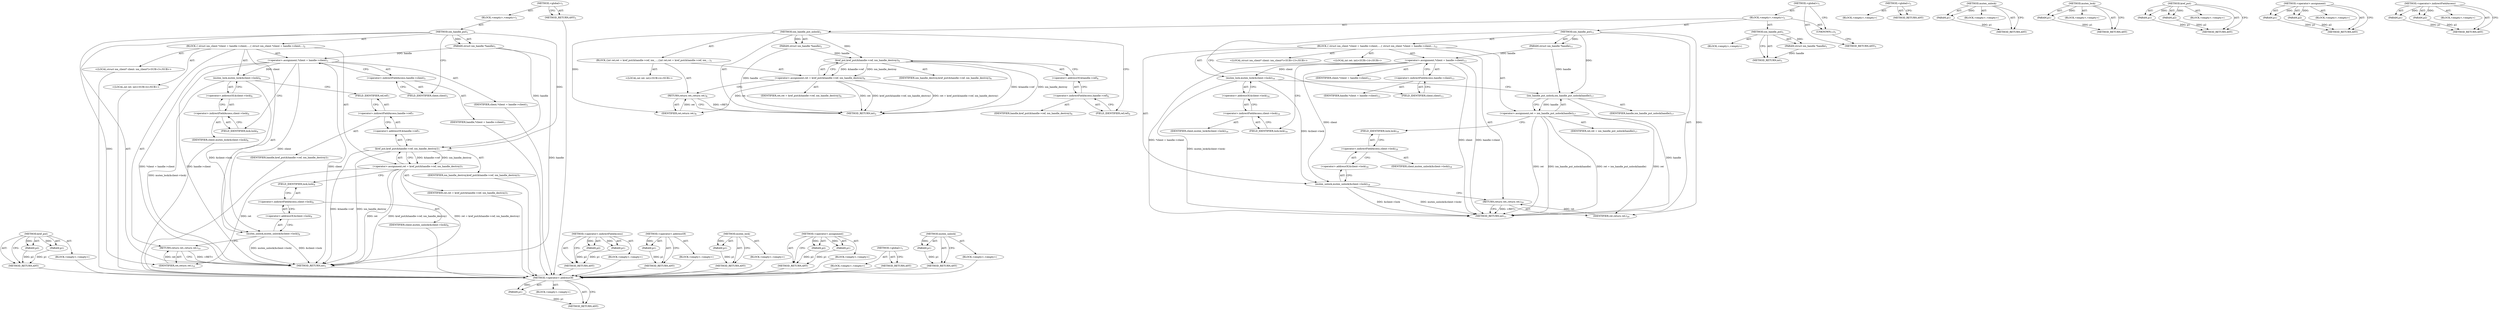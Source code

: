 digraph "&lt;operator&gt;.indirectFieldAccess" {
vulnerable_77 [label=<(METHOD,kref_put)>];
vulnerable_78 [label=<(PARAM,p1)>];
vulnerable_79 [label=<(PARAM,p2)>];
vulnerable_80 [label=<(BLOCK,&lt;empty&gt;,&lt;empty&gt;)>];
vulnerable_81 [label=<(METHOD_RETURN,ANY)>];
vulnerable_6 [label=<(METHOD,&lt;global&gt;)<SUB>1</SUB>>];
vulnerable_7 [label=<(BLOCK,&lt;empty&gt;,&lt;empty&gt;)<SUB>1</SUB>>];
vulnerable_8 [label=<(METHOD,ion_handle_put)<SUB>1</SUB>>];
vulnerable_9 [label=<(PARAM,struct ion_handle *handle)<SUB>1</SUB>>];
vulnerable_10 [label=<(BLOCK,{
 	struct ion_client *client = handle-&gt;client;...,{
 	struct ion_client *client = handle-&gt;client;...)<SUB>2</SUB>>];
vulnerable_11 [label="<(LOCAL,struct ion_client* client: ion_client*)<SUB>3</SUB>>"];
vulnerable_12 [label=<(&lt;operator&gt;.assignment,*client = handle-&gt;client)<SUB>3</SUB>>];
vulnerable_13 [label=<(IDENTIFIER,client,*client = handle-&gt;client)<SUB>3</SUB>>];
vulnerable_14 [label=<(&lt;operator&gt;.indirectFieldAccess,handle-&gt;client)<SUB>3</SUB>>];
vulnerable_15 [label=<(IDENTIFIER,handle,*client = handle-&gt;client)<SUB>3</SUB>>];
vulnerable_16 [label=<(FIELD_IDENTIFIER,client,client)<SUB>3</SUB>>];
vulnerable_17 [label="<(LOCAL,int ret: int)<SUB>4</SUB>>"];
vulnerable_18 [label=<(mutex_lock,mutex_lock(&amp;client-&gt;lock))<SUB>6</SUB>>];
vulnerable_19 [label=<(&lt;operator&gt;.addressOf,&amp;client-&gt;lock)<SUB>6</SUB>>];
vulnerable_20 [label=<(&lt;operator&gt;.indirectFieldAccess,client-&gt;lock)<SUB>6</SUB>>];
vulnerable_21 [label=<(IDENTIFIER,client,mutex_lock(&amp;client-&gt;lock))<SUB>6</SUB>>];
vulnerable_22 [label=<(FIELD_IDENTIFIER,lock,lock)<SUB>6</SUB>>];
vulnerable_23 [label=<(&lt;operator&gt;.assignment,ret = kref_put(&amp;handle-&gt;ref, ion_handle_destroy))<SUB>7</SUB>>];
vulnerable_24 [label=<(IDENTIFIER,ret,ret = kref_put(&amp;handle-&gt;ref, ion_handle_destroy))<SUB>7</SUB>>];
vulnerable_25 [label=<(kref_put,kref_put(&amp;handle-&gt;ref, ion_handle_destroy))<SUB>7</SUB>>];
vulnerable_26 [label=<(&lt;operator&gt;.addressOf,&amp;handle-&gt;ref)<SUB>7</SUB>>];
vulnerable_27 [label=<(&lt;operator&gt;.indirectFieldAccess,handle-&gt;ref)<SUB>7</SUB>>];
vulnerable_28 [label=<(IDENTIFIER,handle,kref_put(&amp;handle-&gt;ref, ion_handle_destroy))<SUB>7</SUB>>];
vulnerable_29 [label=<(FIELD_IDENTIFIER,ref,ref)<SUB>7</SUB>>];
vulnerable_30 [label=<(IDENTIFIER,ion_handle_destroy,kref_put(&amp;handle-&gt;ref, ion_handle_destroy))<SUB>7</SUB>>];
vulnerable_31 [label=<(mutex_unlock,mutex_unlock(&amp;client-&gt;lock))<SUB>8</SUB>>];
vulnerable_32 [label=<(&lt;operator&gt;.addressOf,&amp;client-&gt;lock)<SUB>8</SUB>>];
vulnerable_33 [label=<(&lt;operator&gt;.indirectFieldAccess,client-&gt;lock)<SUB>8</SUB>>];
vulnerable_34 [label=<(IDENTIFIER,client,mutex_unlock(&amp;client-&gt;lock))<SUB>8</SUB>>];
vulnerable_35 [label=<(FIELD_IDENTIFIER,lock,lock)<SUB>8</SUB>>];
vulnerable_36 [label=<(RETURN,return ret;,return ret;)<SUB>10</SUB>>];
vulnerable_37 [label=<(IDENTIFIER,ret,return ret;)<SUB>10</SUB>>];
vulnerable_38 [label=<(METHOD_RETURN,int)<SUB>1</SUB>>];
vulnerable_40 [label=<(METHOD_RETURN,ANY)<SUB>1</SUB>>];
vulnerable_64 [label=<(METHOD,&lt;operator&gt;.indirectFieldAccess)>];
vulnerable_65 [label=<(PARAM,p1)>];
vulnerable_66 [label=<(PARAM,p2)>];
vulnerable_67 [label=<(BLOCK,&lt;empty&gt;,&lt;empty&gt;)>];
vulnerable_68 [label=<(METHOD_RETURN,ANY)>];
vulnerable_73 [label=<(METHOD,&lt;operator&gt;.addressOf)>];
vulnerable_74 [label=<(PARAM,p1)>];
vulnerable_75 [label=<(BLOCK,&lt;empty&gt;,&lt;empty&gt;)>];
vulnerable_76 [label=<(METHOD_RETURN,ANY)>];
vulnerable_69 [label=<(METHOD,mutex_lock)>];
vulnerable_70 [label=<(PARAM,p1)>];
vulnerable_71 [label=<(BLOCK,&lt;empty&gt;,&lt;empty&gt;)>];
vulnerable_72 [label=<(METHOD_RETURN,ANY)>];
vulnerable_59 [label=<(METHOD,&lt;operator&gt;.assignment)>];
vulnerable_60 [label=<(PARAM,p1)>];
vulnerable_61 [label=<(PARAM,p2)>];
vulnerable_62 [label=<(BLOCK,&lt;empty&gt;,&lt;empty&gt;)>];
vulnerable_63 [label=<(METHOD_RETURN,ANY)>];
vulnerable_53 [label=<(METHOD,&lt;global&gt;)<SUB>1</SUB>>];
vulnerable_54 [label=<(BLOCK,&lt;empty&gt;,&lt;empty&gt;)>];
vulnerable_55 [label=<(METHOD_RETURN,ANY)>];
vulnerable_82 [label=<(METHOD,mutex_unlock)>];
vulnerable_83 [label=<(PARAM,p1)>];
vulnerable_84 [label=<(BLOCK,&lt;empty&gt;,&lt;empty&gt;)>];
vulnerable_85 [label=<(METHOD_RETURN,ANY)>];
fixed_87 [label=<(METHOD,&lt;operator&gt;.addressOf)>];
fixed_88 [label=<(PARAM,p1)>];
fixed_89 [label=<(BLOCK,&lt;empty&gt;,&lt;empty&gt;)>];
fixed_90 [label=<(METHOD_RETURN,ANY)>];
fixed_6 [label=<(METHOD,&lt;global&gt;)<SUB>1</SUB>>];
fixed_7 [label=<(BLOCK,&lt;empty&gt;,&lt;empty&gt;)<SUB>1</SUB>>];
fixed_8 [label=<(METHOD,ion_handle_put)<SUB>1</SUB>>];
fixed_9 [label=<(PARAM,struct ion_handle *handle)<SUB>1</SUB>>];
fixed_10 [label=<(BLOCK,&lt;empty&gt;,&lt;empty&gt;)>];
fixed_11 [label=<(METHOD_RETURN,int)<SUB>1</SUB>>];
fixed_13 [label=<(UNKNOWN,),))<SUB>1</SUB>>];
fixed_14 [label=<(METHOD,ion_handle_put_nolock)<SUB>2</SUB>>];
fixed_15 [label=<(PARAM,struct ion_handle *handle)<SUB>2</SUB>>];
fixed_16 [label=<(BLOCK,{
	int ret;

	ret = kref_put(&amp;handle-&gt;ref, ion_...,{
	int ret;

	ret = kref_put(&amp;handle-&gt;ref, ion_...)<SUB>3</SUB>>];
fixed_17 [label="<(LOCAL,int ret: int)<SUB>4</SUB>>"];
fixed_18 [label=<(&lt;operator&gt;.assignment,ret = kref_put(&amp;handle-&gt;ref, ion_handle_destroy))<SUB>6</SUB>>];
fixed_19 [label=<(IDENTIFIER,ret,ret = kref_put(&amp;handle-&gt;ref, ion_handle_destroy))<SUB>6</SUB>>];
fixed_20 [label=<(kref_put,kref_put(&amp;handle-&gt;ref, ion_handle_destroy))<SUB>6</SUB>>];
fixed_21 [label=<(&lt;operator&gt;.addressOf,&amp;handle-&gt;ref)<SUB>6</SUB>>];
fixed_22 [label=<(&lt;operator&gt;.indirectFieldAccess,handle-&gt;ref)<SUB>6</SUB>>];
fixed_23 [label=<(IDENTIFIER,handle,kref_put(&amp;handle-&gt;ref, ion_handle_destroy))<SUB>6</SUB>>];
fixed_24 [label=<(FIELD_IDENTIFIER,ref,ref)<SUB>6</SUB>>];
fixed_25 [label=<(IDENTIFIER,ion_handle_destroy,kref_put(&amp;handle-&gt;ref, ion_handle_destroy))<SUB>6</SUB>>];
fixed_26 [label=<(RETURN,return ret;,return ret;)<SUB>8</SUB>>];
fixed_27 [label=<(IDENTIFIER,ret,return ret;)<SUB>8</SUB>>];
fixed_28 [label=<(METHOD_RETURN,int)<SUB>2</SUB>>];
fixed_30 [label=<(METHOD,ion_handle_put)<SUB>11</SUB>>];
fixed_31 [label=<(PARAM,struct ion_handle *handle)<SUB>11</SUB>>];
fixed_32 [label=<(BLOCK,{
 	struct ion_client *client = handle-&gt;client;...,{
 	struct ion_client *client = handle-&gt;client;...)<SUB>12</SUB>>];
fixed_33 [label="<(LOCAL,struct ion_client* client: ion_client*)<SUB>13</SUB>>"];
fixed_34 [label=<(&lt;operator&gt;.assignment,*client = handle-&gt;client)<SUB>13</SUB>>];
fixed_35 [label=<(IDENTIFIER,client,*client = handle-&gt;client)<SUB>13</SUB>>];
fixed_36 [label=<(&lt;operator&gt;.indirectFieldAccess,handle-&gt;client)<SUB>13</SUB>>];
fixed_37 [label=<(IDENTIFIER,handle,*client = handle-&gt;client)<SUB>13</SUB>>];
fixed_38 [label=<(FIELD_IDENTIFIER,client,client)<SUB>13</SUB>>];
fixed_39 [label="<(LOCAL,int ret: int)<SUB>14</SUB>>"];
fixed_40 [label=<(mutex_lock,mutex_lock(&amp;client-&gt;lock))<SUB>16</SUB>>];
fixed_41 [label=<(&lt;operator&gt;.addressOf,&amp;client-&gt;lock)<SUB>16</SUB>>];
fixed_42 [label=<(&lt;operator&gt;.indirectFieldAccess,client-&gt;lock)<SUB>16</SUB>>];
fixed_43 [label=<(IDENTIFIER,client,mutex_lock(&amp;client-&gt;lock))<SUB>16</SUB>>];
fixed_44 [label=<(FIELD_IDENTIFIER,lock,lock)<SUB>16</SUB>>];
fixed_45 [label=<(&lt;operator&gt;.assignment,ret = ion_handle_put_nolock(handle))<SUB>17</SUB>>];
fixed_46 [label=<(IDENTIFIER,ret,ret = ion_handle_put_nolock(handle))<SUB>17</SUB>>];
fixed_47 [label=<(ion_handle_put_nolock,ion_handle_put_nolock(handle))<SUB>17</SUB>>];
fixed_48 [label=<(IDENTIFIER,handle,ion_handle_put_nolock(handle))<SUB>17</SUB>>];
fixed_49 [label=<(mutex_unlock,mutex_unlock(&amp;client-&gt;lock))<SUB>18</SUB>>];
fixed_50 [label=<(&lt;operator&gt;.addressOf,&amp;client-&gt;lock)<SUB>18</SUB>>];
fixed_51 [label=<(&lt;operator&gt;.indirectFieldAccess,client-&gt;lock)<SUB>18</SUB>>];
fixed_52 [label=<(IDENTIFIER,client,mutex_unlock(&amp;client-&gt;lock))<SUB>18</SUB>>];
fixed_53 [label=<(FIELD_IDENTIFIER,lock,lock)<SUB>18</SUB>>];
fixed_54 [label=<(RETURN,return ret;,return ret;)<SUB>20</SUB>>];
fixed_55 [label=<(IDENTIFIER,ret,return ret;)<SUB>20</SUB>>];
fixed_56 [label=<(METHOD_RETURN,int)<SUB>11</SUB>>];
fixed_58 [label=<(METHOD_RETURN,ANY)<SUB>1</SUB>>];
fixed_71 [label=<(METHOD,&lt;global&gt;)<SUB>1</SUB>>];
fixed_72 [label=<(BLOCK,&lt;empty&gt;,&lt;empty&gt;)>];
fixed_73 [label=<(METHOD_RETURN,ANY)>];
fixed_100 [label=<(METHOD,mutex_unlock)>];
fixed_101 [label=<(PARAM,p1)>];
fixed_102 [label=<(BLOCK,&lt;empty&gt;,&lt;empty&gt;)>];
fixed_103 [label=<(METHOD_RETURN,ANY)>];
fixed_96 [label=<(METHOD,mutex_lock)>];
fixed_97 [label=<(PARAM,p1)>];
fixed_98 [label=<(BLOCK,&lt;empty&gt;,&lt;empty&gt;)>];
fixed_99 [label=<(METHOD_RETURN,ANY)>];
fixed_82 [label=<(METHOD,kref_put)>];
fixed_83 [label=<(PARAM,p1)>];
fixed_84 [label=<(PARAM,p2)>];
fixed_85 [label=<(BLOCK,&lt;empty&gt;,&lt;empty&gt;)>];
fixed_86 [label=<(METHOD_RETURN,ANY)>];
fixed_77 [label=<(METHOD,&lt;operator&gt;.assignment)>];
fixed_78 [label=<(PARAM,p1)>];
fixed_79 [label=<(PARAM,p2)>];
fixed_80 [label=<(BLOCK,&lt;empty&gt;,&lt;empty&gt;)>];
fixed_81 [label=<(METHOD_RETURN,ANY)>];
fixed_91 [label=<(METHOD,&lt;operator&gt;.indirectFieldAccess)>];
fixed_92 [label=<(PARAM,p1)>];
fixed_93 [label=<(PARAM,p2)>];
fixed_94 [label=<(BLOCK,&lt;empty&gt;,&lt;empty&gt;)>];
fixed_95 [label=<(METHOD_RETURN,ANY)>];
vulnerable_77 -> vulnerable_78  [key=0, label="AST: "];
vulnerable_77 -> vulnerable_78  [key=1, label="DDG: "];
vulnerable_77 -> vulnerable_80  [key=0, label="AST: "];
vulnerable_77 -> vulnerable_79  [key=0, label="AST: "];
vulnerable_77 -> vulnerable_79  [key=1, label="DDG: "];
vulnerable_77 -> vulnerable_81  [key=0, label="AST: "];
vulnerable_77 -> vulnerable_81  [key=1, label="CFG: "];
vulnerable_78 -> vulnerable_81  [key=0, label="DDG: p1"];
vulnerable_79 -> vulnerable_81  [key=0, label="DDG: p2"];
vulnerable_80 -> fixed_87  [key=0];
vulnerable_81 -> fixed_87  [key=0];
vulnerable_6 -> vulnerable_7  [key=0, label="AST: "];
vulnerable_6 -> vulnerable_40  [key=0, label="AST: "];
vulnerable_6 -> vulnerable_40  [key=1, label="CFG: "];
vulnerable_7 -> vulnerable_8  [key=0, label="AST: "];
vulnerable_8 -> vulnerable_9  [key=0, label="AST: "];
vulnerable_8 -> vulnerable_9  [key=1, label="DDG: "];
vulnerable_8 -> vulnerable_10  [key=0, label="AST: "];
vulnerable_8 -> vulnerable_38  [key=0, label="AST: "];
vulnerable_8 -> vulnerable_16  [key=0, label="CFG: "];
vulnerable_8 -> vulnerable_37  [key=0, label="DDG: "];
vulnerable_8 -> vulnerable_25  [key=0, label="DDG: "];
vulnerable_9 -> vulnerable_38  [key=0, label="DDG: handle"];
vulnerable_9 -> vulnerable_12  [key=0, label="DDG: handle"];
vulnerable_9 -> vulnerable_25  [key=0, label="DDG: handle"];
vulnerable_10 -> vulnerable_11  [key=0, label="AST: "];
vulnerable_10 -> vulnerable_12  [key=0, label="AST: "];
vulnerable_10 -> vulnerable_17  [key=0, label="AST: "];
vulnerable_10 -> vulnerable_18  [key=0, label="AST: "];
vulnerable_10 -> vulnerable_23  [key=0, label="AST: "];
vulnerable_10 -> vulnerable_31  [key=0, label="AST: "];
vulnerable_10 -> vulnerable_36  [key=0, label="AST: "];
vulnerable_11 -> fixed_87  [key=0];
vulnerable_12 -> vulnerable_13  [key=0, label="AST: "];
vulnerable_12 -> vulnerable_14  [key=0, label="AST: "];
vulnerable_12 -> vulnerable_22  [key=0, label="CFG: "];
vulnerable_12 -> vulnerable_38  [key=0, label="DDG: client"];
vulnerable_12 -> vulnerable_38  [key=1, label="DDG: handle-&gt;client"];
vulnerable_12 -> vulnerable_38  [key=2, label="DDG: *client = handle-&gt;client"];
vulnerable_12 -> vulnerable_18  [key=0, label="DDG: client"];
vulnerable_12 -> vulnerable_31  [key=0, label="DDG: client"];
vulnerable_13 -> fixed_87  [key=0];
vulnerable_14 -> vulnerable_15  [key=0, label="AST: "];
vulnerable_14 -> vulnerable_16  [key=0, label="AST: "];
vulnerable_14 -> vulnerable_12  [key=0, label="CFG: "];
vulnerable_15 -> fixed_87  [key=0];
vulnerable_16 -> vulnerable_14  [key=0, label="CFG: "];
vulnerable_17 -> fixed_87  [key=0];
vulnerable_18 -> vulnerable_19  [key=0, label="AST: "];
vulnerable_18 -> vulnerable_29  [key=0, label="CFG: "];
vulnerable_18 -> vulnerable_38  [key=0, label="DDG: mutex_lock(&amp;client-&gt;lock)"];
vulnerable_18 -> vulnerable_31  [key=0, label="DDG: &amp;client-&gt;lock"];
vulnerable_19 -> vulnerable_20  [key=0, label="AST: "];
vulnerable_19 -> vulnerable_18  [key=0, label="CFG: "];
vulnerable_20 -> vulnerable_21  [key=0, label="AST: "];
vulnerable_20 -> vulnerable_22  [key=0, label="AST: "];
vulnerable_20 -> vulnerable_19  [key=0, label="CFG: "];
vulnerable_21 -> fixed_87  [key=0];
vulnerable_22 -> vulnerable_20  [key=0, label="CFG: "];
vulnerable_23 -> vulnerable_24  [key=0, label="AST: "];
vulnerable_23 -> vulnerable_25  [key=0, label="AST: "];
vulnerable_23 -> vulnerable_35  [key=0, label="CFG: "];
vulnerable_23 -> vulnerable_38  [key=0, label="DDG: ret"];
vulnerable_23 -> vulnerable_38  [key=1, label="DDG: kref_put(&amp;handle-&gt;ref, ion_handle_destroy)"];
vulnerable_23 -> vulnerable_38  [key=2, label="DDG: ret = kref_put(&amp;handle-&gt;ref, ion_handle_destroy)"];
vulnerable_23 -> vulnerable_37  [key=0, label="DDG: ret"];
vulnerable_24 -> fixed_87  [key=0];
vulnerable_25 -> vulnerable_26  [key=0, label="AST: "];
vulnerable_25 -> vulnerable_30  [key=0, label="AST: "];
vulnerable_25 -> vulnerable_23  [key=0, label="CFG: "];
vulnerable_25 -> vulnerable_23  [key=1, label="DDG: &amp;handle-&gt;ref"];
vulnerable_25 -> vulnerable_23  [key=2, label="DDG: ion_handle_destroy"];
vulnerable_25 -> vulnerable_38  [key=0, label="DDG: &amp;handle-&gt;ref"];
vulnerable_25 -> vulnerable_38  [key=1, label="DDG: ion_handle_destroy"];
vulnerable_26 -> vulnerable_27  [key=0, label="AST: "];
vulnerable_26 -> vulnerable_25  [key=0, label="CFG: "];
vulnerable_27 -> vulnerable_28  [key=0, label="AST: "];
vulnerable_27 -> vulnerable_29  [key=0, label="AST: "];
vulnerable_27 -> vulnerable_26  [key=0, label="CFG: "];
vulnerable_28 -> fixed_87  [key=0];
vulnerable_29 -> vulnerable_27  [key=0, label="CFG: "];
vulnerable_30 -> fixed_87  [key=0];
vulnerable_31 -> vulnerable_32  [key=0, label="AST: "];
vulnerable_31 -> vulnerable_36  [key=0, label="CFG: "];
vulnerable_31 -> vulnerable_38  [key=0, label="DDG: &amp;client-&gt;lock"];
vulnerable_31 -> vulnerable_38  [key=1, label="DDG: mutex_unlock(&amp;client-&gt;lock)"];
vulnerable_32 -> vulnerable_33  [key=0, label="AST: "];
vulnerable_32 -> vulnerable_31  [key=0, label="CFG: "];
vulnerable_33 -> vulnerable_34  [key=0, label="AST: "];
vulnerable_33 -> vulnerable_35  [key=0, label="AST: "];
vulnerable_33 -> vulnerable_32  [key=0, label="CFG: "];
vulnerable_34 -> fixed_87  [key=0];
vulnerable_35 -> vulnerable_33  [key=0, label="CFG: "];
vulnerable_36 -> vulnerable_37  [key=0, label="AST: "];
vulnerable_36 -> vulnerable_38  [key=0, label="CFG: "];
vulnerable_36 -> vulnerable_38  [key=1, label="DDG: &lt;RET&gt;"];
vulnerable_37 -> vulnerable_36  [key=0, label="DDG: ret"];
vulnerable_38 -> fixed_87  [key=0];
vulnerable_40 -> fixed_87  [key=0];
vulnerable_64 -> vulnerable_65  [key=0, label="AST: "];
vulnerable_64 -> vulnerable_65  [key=1, label="DDG: "];
vulnerable_64 -> vulnerable_67  [key=0, label="AST: "];
vulnerable_64 -> vulnerable_66  [key=0, label="AST: "];
vulnerable_64 -> vulnerable_66  [key=1, label="DDG: "];
vulnerable_64 -> vulnerable_68  [key=0, label="AST: "];
vulnerable_64 -> vulnerable_68  [key=1, label="CFG: "];
vulnerable_65 -> vulnerable_68  [key=0, label="DDG: p1"];
vulnerable_66 -> vulnerable_68  [key=0, label="DDG: p2"];
vulnerable_67 -> fixed_87  [key=0];
vulnerable_68 -> fixed_87  [key=0];
vulnerable_73 -> vulnerable_74  [key=0, label="AST: "];
vulnerable_73 -> vulnerable_74  [key=1, label="DDG: "];
vulnerable_73 -> vulnerable_75  [key=0, label="AST: "];
vulnerable_73 -> vulnerable_76  [key=0, label="AST: "];
vulnerable_73 -> vulnerable_76  [key=1, label="CFG: "];
vulnerable_74 -> vulnerable_76  [key=0, label="DDG: p1"];
vulnerable_75 -> fixed_87  [key=0];
vulnerable_76 -> fixed_87  [key=0];
vulnerable_69 -> vulnerable_70  [key=0, label="AST: "];
vulnerable_69 -> vulnerable_70  [key=1, label="DDG: "];
vulnerable_69 -> vulnerable_71  [key=0, label="AST: "];
vulnerable_69 -> vulnerable_72  [key=0, label="AST: "];
vulnerable_69 -> vulnerable_72  [key=1, label="CFG: "];
vulnerable_70 -> vulnerable_72  [key=0, label="DDG: p1"];
vulnerable_71 -> fixed_87  [key=0];
vulnerable_72 -> fixed_87  [key=0];
vulnerable_59 -> vulnerable_60  [key=0, label="AST: "];
vulnerable_59 -> vulnerable_60  [key=1, label="DDG: "];
vulnerable_59 -> vulnerable_62  [key=0, label="AST: "];
vulnerable_59 -> vulnerable_61  [key=0, label="AST: "];
vulnerable_59 -> vulnerable_61  [key=1, label="DDG: "];
vulnerable_59 -> vulnerable_63  [key=0, label="AST: "];
vulnerable_59 -> vulnerable_63  [key=1, label="CFG: "];
vulnerable_60 -> vulnerable_63  [key=0, label="DDG: p1"];
vulnerable_61 -> vulnerable_63  [key=0, label="DDG: p2"];
vulnerable_62 -> fixed_87  [key=0];
vulnerable_63 -> fixed_87  [key=0];
vulnerable_53 -> vulnerable_54  [key=0, label="AST: "];
vulnerable_53 -> vulnerable_55  [key=0, label="AST: "];
vulnerable_53 -> vulnerable_55  [key=1, label="CFG: "];
vulnerable_54 -> fixed_87  [key=0];
vulnerable_55 -> fixed_87  [key=0];
vulnerable_82 -> vulnerable_83  [key=0, label="AST: "];
vulnerable_82 -> vulnerable_83  [key=1, label="DDG: "];
vulnerable_82 -> vulnerable_84  [key=0, label="AST: "];
vulnerable_82 -> vulnerable_85  [key=0, label="AST: "];
vulnerable_82 -> vulnerable_85  [key=1, label="CFG: "];
vulnerable_83 -> vulnerable_85  [key=0, label="DDG: p1"];
vulnerable_84 -> fixed_87  [key=0];
vulnerable_85 -> fixed_87  [key=0];
fixed_87 -> fixed_88  [key=0, label="AST: "];
fixed_87 -> fixed_88  [key=1, label="DDG: "];
fixed_87 -> fixed_89  [key=0, label="AST: "];
fixed_87 -> fixed_90  [key=0, label="AST: "];
fixed_87 -> fixed_90  [key=1, label="CFG: "];
fixed_88 -> fixed_90  [key=0, label="DDG: p1"];
fixed_6 -> fixed_7  [key=0, label="AST: "];
fixed_6 -> fixed_58  [key=0, label="AST: "];
fixed_6 -> fixed_13  [key=0, label="CFG: "];
fixed_7 -> fixed_8  [key=0, label="AST: "];
fixed_7 -> fixed_13  [key=0, label="AST: "];
fixed_7 -> fixed_14  [key=0, label="AST: "];
fixed_7 -> fixed_30  [key=0, label="AST: "];
fixed_8 -> fixed_9  [key=0, label="AST: "];
fixed_8 -> fixed_9  [key=1, label="DDG: "];
fixed_8 -> fixed_10  [key=0, label="AST: "];
fixed_8 -> fixed_11  [key=0, label="AST: "];
fixed_8 -> fixed_11  [key=1, label="CFG: "];
fixed_9 -> fixed_11  [key=0, label="DDG: handle"];
fixed_13 -> fixed_58  [key=0, label="CFG: "];
fixed_14 -> fixed_15  [key=0, label="AST: "];
fixed_14 -> fixed_15  [key=1, label="DDG: "];
fixed_14 -> fixed_16  [key=0, label="AST: "];
fixed_14 -> fixed_28  [key=0, label="AST: "];
fixed_14 -> fixed_24  [key=0, label="CFG: "];
fixed_14 -> fixed_27  [key=0, label="DDG: "];
fixed_14 -> fixed_20  [key=0, label="DDG: "];
fixed_15 -> fixed_28  [key=0, label="DDG: handle"];
fixed_15 -> fixed_20  [key=0, label="DDG: handle"];
fixed_16 -> fixed_17  [key=0, label="AST: "];
fixed_16 -> fixed_18  [key=0, label="AST: "];
fixed_16 -> fixed_26  [key=0, label="AST: "];
fixed_18 -> fixed_19  [key=0, label="AST: "];
fixed_18 -> fixed_20  [key=0, label="AST: "];
fixed_18 -> fixed_26  [key=0, label="CFG: "];
fixed_18 -> fixed_28  [key=0, label="DDG: ret"];
fixed_18 -> fixed_28  [key=1, label="DDG: kref_put(&amp;handle-&gt;ref, ion_handle_destroy)"];
fixed_18 -> fixed_28  [key=2, label="DDG: ret = kref_put(&amp;handle-&gt;ref, ion_handle_destroy)"];
fixed_18 -> fixed_27  [key=0, label="DDG: ret"];
fixed_20 -> fixed_21  [key=0, label="AST: "];
fixed_20 -> fixed_25  [key=0, label="AST: "];
fixed_20 -> fixed_18  [key=0, label="CFG: "];
fixed_20 -> fixed_18  [key=1, label="DDG: &amp;handle-&gt;ref"];
fixed_20 -> fixed_18  [key=2, label="DDG: ion_handle_destroy"];
fixed_20 -> fixed_28  [key=0, label="DDG: &amp;handle-&gt;ref"];
fixed_20 -> fixed_28  [key=1, label="DDG: ion_handle_destroy"];
fixed_21 -> fixed_22  [key=0, label="AST: "];
fixed_21 -> fixed_20  [key=0, label="CFG: "];
fixed_22 -> fixed_23  [key=0, label="AST: "];
fixed_22 -> fixed_24  [key=0, label="AST: "];
fixed_22 -> fixed_21  [key=0, label="CFG: "];
fixed_24 -> fixed_22  [key=0, label="CFG: "];
fixed_26 -> fixed_27  [key=0, label="AST: "];
fixed_26 -> fixed_28  [key=0, label="CFG: "];
fixed_26 -> fixed_28  [key=1, label="DDG: &lt;RET&gt;"];
fixed_27 -> fixed_26  [key=0, label="DDG: ret"];
fixed_30 -> fixed_31  [key=0, label="AST: "];
fixed_30 -> fixed_31  [key=1, label="DDG: "];
fixed_30 -> fixed_32  [key=0, label="AST: "];
fixed_30 -> fixed_56  [key=0, label="AST: "];
fixed_30 -> fixed_38  [key=0, label="CFG: "];
fixed_30 -> fixed_55  [key=0, label="DDG: "];
fixed_30 -> fixed_47  [key=0, label="DDG: "];
fixed_31 -> fixed_34  [key=0, label="DDG: handle"];
fixed_31 -> fixed_47  [key=0, label="DDG: handle"];
fixed_32 -> fixed_33  [key=0, label="AST: "];
fixed_32 -> fixed_34  [key=0, label="AST: "];
fixed_32 -> fixed_39  [key=0, label="AST: "];
fixed_32 -> fixed_40  [key=0, label="AST: "];
fixed_32 -> fixed_45  [key=0, label="AST: "];
fixed_32 -> fixed_49  [key=0, label="AST: "];
fixed_32 -> fixed_54  [key=0, label="AST: "];
fixed_34 -> fixed_35  [key=0, label="AST: "];
fixed_34 -> fixed_36  [key=0, label="AST: "];
fixed_34 -> fixed_44  [key=0, label="CFG: "];
fixed_34 -> fixed_56  [key=0, label="DDG: client"];
fixed_34 -> fixed_56  [key=1, label="DDG: handle-&gt;client"];
fixed_34 -> fixed_56  [key=2, label="DDG: *client = handle-&gt;client"];
fixed_34 -> fixed_40  [key=0, label="DDG: client"];
fixed_34 -> fixed_49  [key=0, label="DDG: client"];
fixed_36 -> fixed_37  [key=0, label="AST: "];
fixed_36 -> fixed_38  [key=0, label="AST: "];
fixed_36 -> fixed_34  [key=0, label="CFG: "];
fixed_38 -> fixed_36  [key=0, label="CFG: "];
fixed_40 -> fixed_41  [key=0, label="AST: "];
fixed_40 -> fixed_47  [key=0, label="CFG: "];
fixed_40 -> fixed_56  [key=0, label="DDG: mutex_lock(&amp;client-&gt;lock)"];
fixed_40 -> fixed_49  [key=0, label="DDG: &amp;client-&gt;lock"];
fixed_41 -> fixed_42  [key=0, label="AST: "];
fixed_41 -> fixed_40  [key=0, label="CFG: "];
fixed_42 -> fixed_43  [key=0, label="AST: "];
fixed_42 -> fixed_44  [key=0, label="AST: "];
fixed_42 -> fixed_41  [key=0, label="CFG: "];
fixed_44 -> fixed_42  [key=0, label="CFG: "];
fixed_45 -> fixed_46  [key=0, label="AST: "];
fixed_45 -> fixed_47  [key=0, label="AST: "];
fixed_45 -> fixed_53  [key=0, label="CFG: "];
fixed_45 -> fixed_56  [key=0, label="DDG: ret"];
fixed_45 -> fixed_56  [key=1, label="DDG: ion_handle_put_nolock(handle)"];
fixed_45 -> fixed_56  [key=2, label="DDG: ret = ion_handle_put_nolock(handle)"];
fixed_45 -> fixed_55  [key=0, label="DDG: ret"];
fixed_47 -> fixed_48  [key=0, label="AST: "];
fixed_47 -> fixed_45  [key=0, label="CFG: "];
fixed_47 -> fixed_45  [key=1, label="DDG: handle"];
fixed_47 -> fixed_56  [key=0, label="DDG: handle"];
fixed_49 -> fixed_50  [key=0, label="AST: "];
fixed_49 -> fixed_54  [key=0, label="CFG: "];
fixed_49 -> fixed_56  [key=0, label="DDG: &amp;client-&gt;lock"];
fixed_49 -> fixed_56  [key=1, label="DDG: mutex_unlock(&amp;client-&gt;lock)"];
fixed_50 -> fixed_51  [key=0, label="AST: "];
fixed_50 -> fixed_49  [key=0, label="CFG: "];
fixed_51 -> fixed_52  [key=0, label="AST: "];
fixed_51 -> fixed_53  [key=0, label="AST: "];
fixed_51 -> fixed_50  [key=0, label="CFG: "];
fixed_53 -> fixed_51  [key=0, label="CFG: "];
fixed_54 -> fixed_55  [key=0, label="AST: "];
fixed_54 -> fixed_56  [key=0, label="CFG: "];
fixed_54 -> fixed_56  [key=1, label="DDG: &lt;RET&gt;"];
fixed_55 -> fixed_54  [key=0, label="DDG: ret"];
fixed_71 -> fixed_72  [key=0, label="AST: "];
fixed_71 -> fixed_73  [key=0, label="AST: "];
fixed_71 -> fixed_73  [key=1, label="CFG: "];
fixed_100 -> fixed_101  [key=0, label="AST: "];
fixed_100 -> fixed_101  [key=1, label="DDG: "];
fixed_100 -> fixed_102  [key=0, label="AST: "];
fixed_100 -> fixed_103  [key=0, label="AST: "];
fixed_100 -> fixed_103  [key=1, label="CFG: "];
fixed_101 -> fixed_103  [key=0, label="DDG: p1"];
fixed_96 -> fixed_97  [key=0, label="AST: "];
fixed_96 -> fixed_97  [key=1, label="DDG: "];
fixed_96 -> fixed_98  [key=0, label="AST: "];
fixed_96 -> fixed_99  [key=0, label="AST: "];
fixed_96 -> fixed_99  [key=1, label="CFG: "];
fixed_97 -> fixed_99  [key=0, label="DDG: p1"];
fixed_82 -> fixed_83  [key=0, label="AST: "];
fixed_82 -> fixed_83  [key=1, label="DDG: "];
fixed_82 -> fixed_85  [key=0, label="AST: "];
fixed_82 -> fixed_84  [key=0, label="AST: "];
fixed_82 -> fixed_84  [key=1, label="DDG: "];
fixed_82 -> fixed_86  [key=0, label="AST: "];
fixed_82 -> fixed_86  [key=1, label="CFG: "];
fixed_83 -> fixed_86  [key=0, label="DDG: p1"];
fixed_84 -> fixed_86  [key=0, label="DDG: p2"];
fixed_77 -> fixed_78  [key=0, label="AST: "];
fixed_77 -> fixed_78  [key=1, label="DDG: "];
fixed_77 -> fixed_80  [key=0, label="AST: "];
fixed_77 -> fixed_79  [key=0, label="AST: "];
fixed_77 -> fixed_79  [key=1, label="DDG: "];
fixed_77 -> fixed_81  [key=0, label="AST: "];
fixed_77 -> fixed_81  [key=1, label="CFG: "];
fixed_78 -> fixed_81  [key=0, label="DDG: p1"];
fixed_79 -> fixed_81  [key=0, label="DDG: p2"];
fixed_91 -> fixed_92  [key=0, label="AST: "];
fixed_91 -> fixed_92  [key=1, label="DDG: "];
fixed_91 -> fixed_94  [key=0, label="AST: "];
fixed_91 -> fixed_93  [key=0, label="AST: "];
fixed_91 -> fixed_93  [key=1, label="DDG: "];
fixed_91 -> fixed_95  [key=0, label="AST: "];
fixed_91 -> fixed_95  [key=1, label="CFG: "];
fixed_92 -> fixed_95  [key=0, label="DDG: p1"];
fixed_93 -> fixed_95  [key=0, label="DDG: p2"];
}
